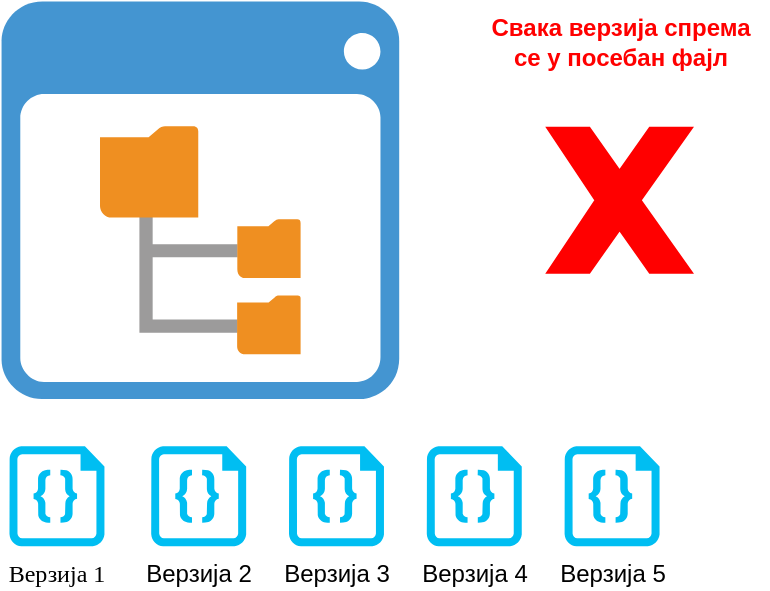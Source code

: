 <mxfile>
    <diagram name="Page-1" id="gsfR2lPIybh8ACA6FocS">
        <mxGraphModel dx="865" dy="536" grid="1" gridSize="1.968" guides="1" tooltips="1" connect="1" arrows="1" fold="1" page="1" pageScale="1" pageWidth="425" pageHeight="338" background="none" math="0" shadow="0">
            <root>
                <mxCell id="0"/>
                <mxCell id="1" value="layer00" style="" parent="0"/>
                <mxCell id="8" value="" style="shadow=0;dashed=0;html=1;strokeColor=none;fillColor=#4495D1;labelPosition=center;verticalLabelPosition=bottom;verticalAlign=top;align=center;outlineConnect=0;shape=mxgraph.veeam.2d.file_system_browser;aspect=fixed;" vertex="1" parent="1">
                    <mxGeometry x="13.78" y="17.72" width="198.82" height="198.82" as="geometry"/>
                </mxCell>
                <mxCell id="eSA84T2NVFT6d7LiYqhv-20" value="layer01" style="locked=1;" parent="0"/>
                <mxCell id="3" value="&lt;font face=&quot;Tahoma&quot;&gt;Верзија 1&lt;/font&gt;" style="verticalLabelPosition=bottom;html=1;verticalAlign=top;align=center;strokeColor=none;fillColor=#00BEF2;shape=mxgraph.azure.code_file;pointerEvents=1;" parent="eSA84T2NVFT6d7LiYqhv-20" vertex="1">
                    <mxGeometry x="17.72" y="240.16" width="47.5" height="50" as="geometry"/>
                </mxCell>
                <mxCell id="eSA84T2NVFT6d7LiYqhv-19" value="layer02" style="" parent="0"/>
                <mxCell id="4" value="Верзија 2" style="verticalLabelPosition=bottom;html=1;verticalAlign=top;align=center;strokeColor=none;fillColor=#00BEF2;shape=mxgraph.azure.code_file;pointerEvents=1;" parent="eSA84T2NVFT6d7LiYqhv-19" vertex="1">
                    <mxGeometry x="88.58" y="240.16" width="47.5" height="50" as="geometry"/>
                </mxCell>
                <mxCell id="eSA84T2NVFT6d7LiYqhv-18" value="layer03" style="" parent="0"/>
                <mxCell id="5" value="Верзија 3" style="verticalLabelPosition=bottom;html=1;verticalAlign=top;align=center;strokeColor=none;fillColor=#00BEF2;shape=mxgraph.azure.code_file;pointerEvents=1;" parent="eSA84T2NVFT6d7LiYqhv-18" vertex="1">
                    <mxGeometry x="157.479" y="240.159" width="47.5" height="50" as="geometry"/>
                </mxCell>
                <mxCell id="2" value="layer04" parent="0"/>
                <mxCell id="6" value="Верзија 4" style="verticalLabelPosition=bottom;html=1;verticalAlign=top;align=center;strokeColor=none;fillColor=#00BEF2;shape=mxgraph.azure.code_file;pointerEvents=1;" parent="2" vertex="1">
                    <mxGeometry x="226.377" y="240.157" width="47.5" height="50" as="geometry"/>
                </mxCell>
                <mxCell id="13" value="layer05" parent="0"/>
                <mxCell id="7" value="Верзија 5" style="verticalLabelPosition=bottom;html=1;verticalAlign=top;align=center;strokeColor=none;fillColor=#00BEF2;shape=mxgraph.azure.code_file;pointerEvents=1;" parent="13" vertex="1">
                    <mxGeometry x="295.276" y="240.155" width="47.5" height="50" as="geometry"/>
                </mxCell>
                <mxCell id="14" value="layer06" parent="0"/>
                <mxCell id="10" value="&lt;font color=&quot;#ff0000&quot;&gt;&lt;b&gt;Свака верзија спрема &lt;br&gt;се у посебан фајл&lt;/b&gt;&lt;/font&gt;" style="text;html=1;align=center;verticalAlign=middle;resizable=0;points=[];autosize=1;strokeColor=none;fillColor=none;" vertex="1" parent="14">
                    <mxGeometry x="248.97" y="17.722" width="147.637" height="41.338" as="geometry"/>
                </mxCell>
                <mxCell id="15" value="layer07" parent="0"/>
                <mxCell id="12" value="" style="verticalLabelPosition=bottom;verticalAlign=top;html=1;shape=mxgraph.basic.x;fillColor=#FF0000;strokeColor=#FF0000;aspect=fixed;" vertex="1" parent="15">
                    <mxGeometry x="286.55" y="80.89" width="72.48" height="72.48" as="geometry"/>
                </mxCell>
            </root>
        </mxGraphModel>
    </diagram>
</mxfile>